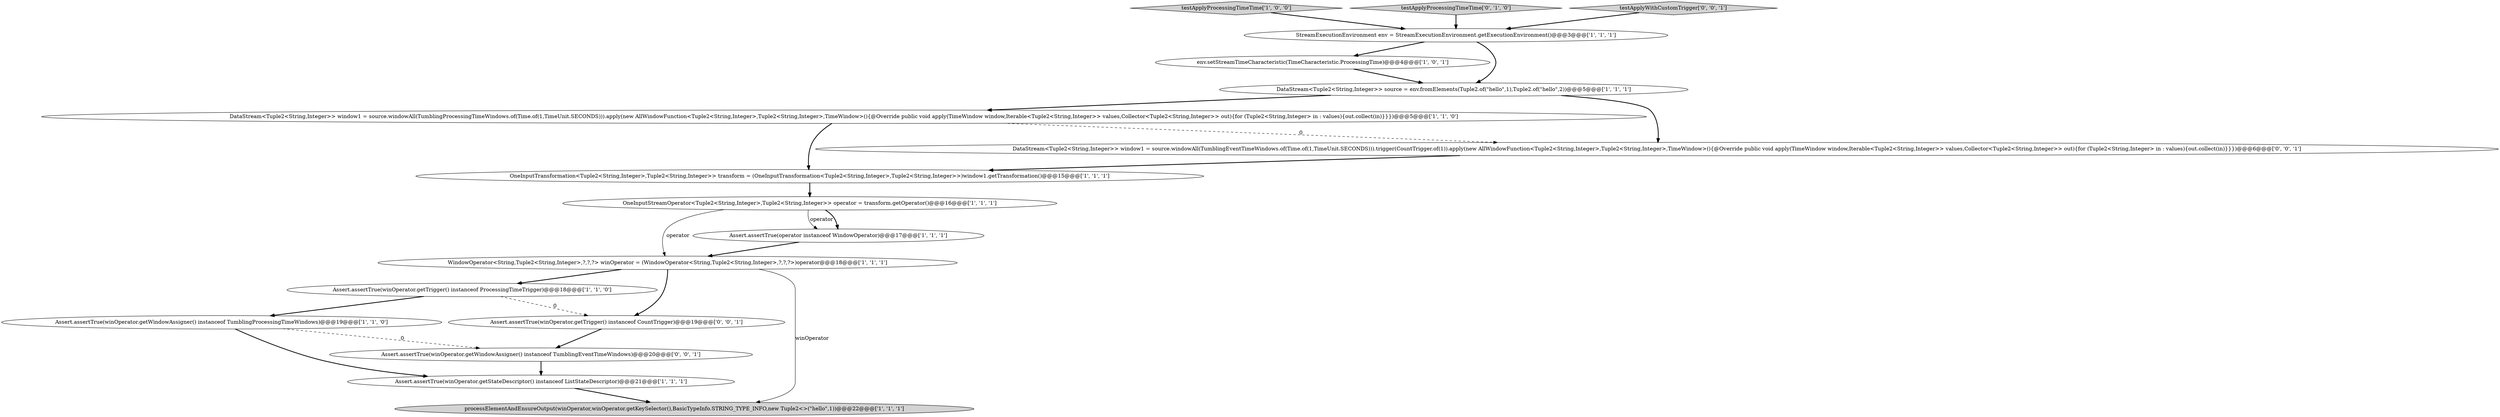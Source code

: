 digraph {
5 [style = filled, label = "testApplyProcessingTimeTime['1', '0', '0']", fillcolor = lightgray, shape = diamond image = "AAA0AAABBB1BBB"];
10 [style = filled, label = "DataStream<Tuple2<String,Integer>> window1 = source.windowAll(TumblingProcessingTimeWindows.of(Time.of(1,TimeUnit.SECONDS))).apply(new AllWindowFunction<Tuple2<String,Integer>,Tuple2<String,Integer>,TimeWindow>(){@Override public void apply(TimeWindow window,Iterable<Tuple2<String,Integer>> values,Collector<Tuple2<String,Integer>> out){for (Tuple2<String,Integer> in : values){out.collect(in)}}})@@@5@@@['1', '1', '0']", fillcolor = white, shape = ellipse image = "AAA0AAABBB1BBB"];
15 [style = filled, label = "Assert.assertTrue(winOperator.getWindowAssigner() instanceof TumblingEventTimeWindows)@@@20@@@['0', '0', '1']", fillcolor = white, shape = ellipse image = "AAA0AAABBB3BBB"];
8 [style = filled, label = "Assert.assertTrue(winOperator.getStateDescriptor() instanceof ListStateDescriptor)@@@21@@@['1', '1', '1']", fillcolor = white, shape = ellipse image = "AAA0AAABBB1BBB"];
3 [style = filled, label = "env.setStreamTimeCharacteristic(TimeCharacteristic.ProcessingTime)@@@4@@@['1', '0', '1']", fillcolor = white, shape = ellipse image = "AAA0AAABBB1BBB"];
6 [style = filled, label = "Assert.assertTrue(winOperator.getTrigger() instanceof ProcessingTimeTrigger)@@@18@@@['1', '1', '0']", fillcolor = white, shape = ellipse image = "AAA0AAABBB1BBB"];
9 [style = filled, label = "OneInputTransformation<Tuple2<String,Integer>,Tuple2<String,Integer>> transform = (OneInputTransformation<Tuple2<String,Integer>,Tuple2<String,Integer>>)window1.getTransformation()@@@15@@@['1', '1', '1']", fillcolor = white, shape = ellipse image = "AAA0AAABBB1BBB"];
11 [style = filled, label = "Assert.assertTrue(winOperator.getWindowAssigner() instanceof TumblingProcessingTimeWindows)@@@19@@@['1', '1', '0']", fillcolor = white, shape = ellipse image = "AAA0AAABBB1BBB"];
4 [style = filled, label = "StreamExecutionEnvironment env = StreamExecutionEnvironment.getExecutionEnvironment()@@@3@@@['1', '1', '1']", fillcolor = white, shape = ellipse image = "AAA0AAABBB1BBB"];
13 [style = filled, label = "testApplyProcessingTimeTime['0', '1', '0']", fillcolor = lightgray, shape = diamond image = "AAA0AAABBB2BBB"];
14 [style = filled, label = "DataStream<Tuple2<String,Integer>> window1 = source.windowAll(TumblingEventTimeWindows.of(Time.of(1,TimeUnit.SECONDS))).trigger(CountTrigger.of(1)).apply(new AllWindowFunction<Tuple2<String,Integer>,Tuple2<String,Integer>,TimeWindow>(){@Override public void apply(TimeWindow window,Iterable<Tuple2<String,Integer>> values,Collector<Tuple2<String,Integer>> out){for (Tuple2<String,Integer> in : values){out.collect(in)}}})@@@6@@@['0', '0', '1']", fillcolor = white, shape = ellipse image = "AAA0AAABBB3BBB"];
17 [style = filled, label = "Assert.assertTrue(winOperator.getTrigger() instanceof CountTrigger)@@@19@@@['0', '0', '1']", fillcolor = white, shape = ellipse image = "AAA0AAABBB3BBB"];
1 [style = filled, label = "DataStream<Tuple2<String,Integer>> source = env.fromElements(Tuple2.of(\"hello\",1),Tuple2.of(\"hello\",2))@@@5@@@['1', '1', '1']", fillcolor = white, shape = ellipse image = "AAA0AAABBB1BBB"];
12 [style = filled, label = "processElementAndEnsureOutput(winOperator,winOperator.getKeySelector(),BasicTypeInfo.STRING_TYPE_INFO,new Tuple2<>(\"hello\",1))@@@22@@@['1', '1', '1']", fillcolor = lightgray, shape = ellipse image = "AAA0AAABBB1BBB"];
16 [style = filled, label = "testApplyWithCustomTrigger['0', '0', '1']", fillcolor = lightgray, shape = diamond image = "AAA0AAABBB3BBB"];
0 [style = filled, label = "WindowOperator<String,Tuple2<String,Integer>,?,?,?> winOperator = (WindowOperator<String,Tuple2<String,Integer>,?,?,?>)operator@@@18@@@['1', '1', '1']", fillcolor = white, shape = ellipse image = "AAA0AAABBB1BBB"];
7 [style = filled, label = "Assert.assertTrue(operator instanceof WindowOperator)@@@17@@@['1', '1', '1']", fillcolor = white, shape = ellipse image = "AAA0AAABBB1BBB"];
2 [style = filled, label = "OneInputStreamOperator<Tuple2<String,Integer>,Tuple2<String,Integer>> operator = transform.getOperator()@@@16@@@['1', '1', '1']", fillcolor = white, shape = ellipse image = "AAA0AAABBB1BBB"];
4->3 [style = bold, label=""];
3->1 [style = bold, label=""];
9->2 [style = bold, label=""];
0->6 [style = bold, label=""];
11->15 [style = dashed, label="0"];
0->17 [style = bold, label=""];
7->0 [style = bold, label=""];
6->17 [style = dashed, label="0"];
2->0 [style = solid, label="operator"];
2->7 [style = solid, label="operator"];
0->12 [style = solid, label="winOperator"];
6->11 [style = bold, label=""];
5->4 [style = bold, label=""];
17->15 [style = bold, label=""];
11->8 [style = bold, label=""];
14->9 [style = bold, label=""];
1->14 [style = bold, label=""];
10->9 [style = bold, label=""];
4->1 [style = bold, label=""];
2->7 [style = bold, label=""];
16->4 [style = bold, label=""];
1->10 [style = bold, label=""];
15->8 [style = bold, label=""];
8->12 [style = bold, label=""];
10->14 [style = dashed, label="0"];
13->4 [style = bold, label=""];
}
